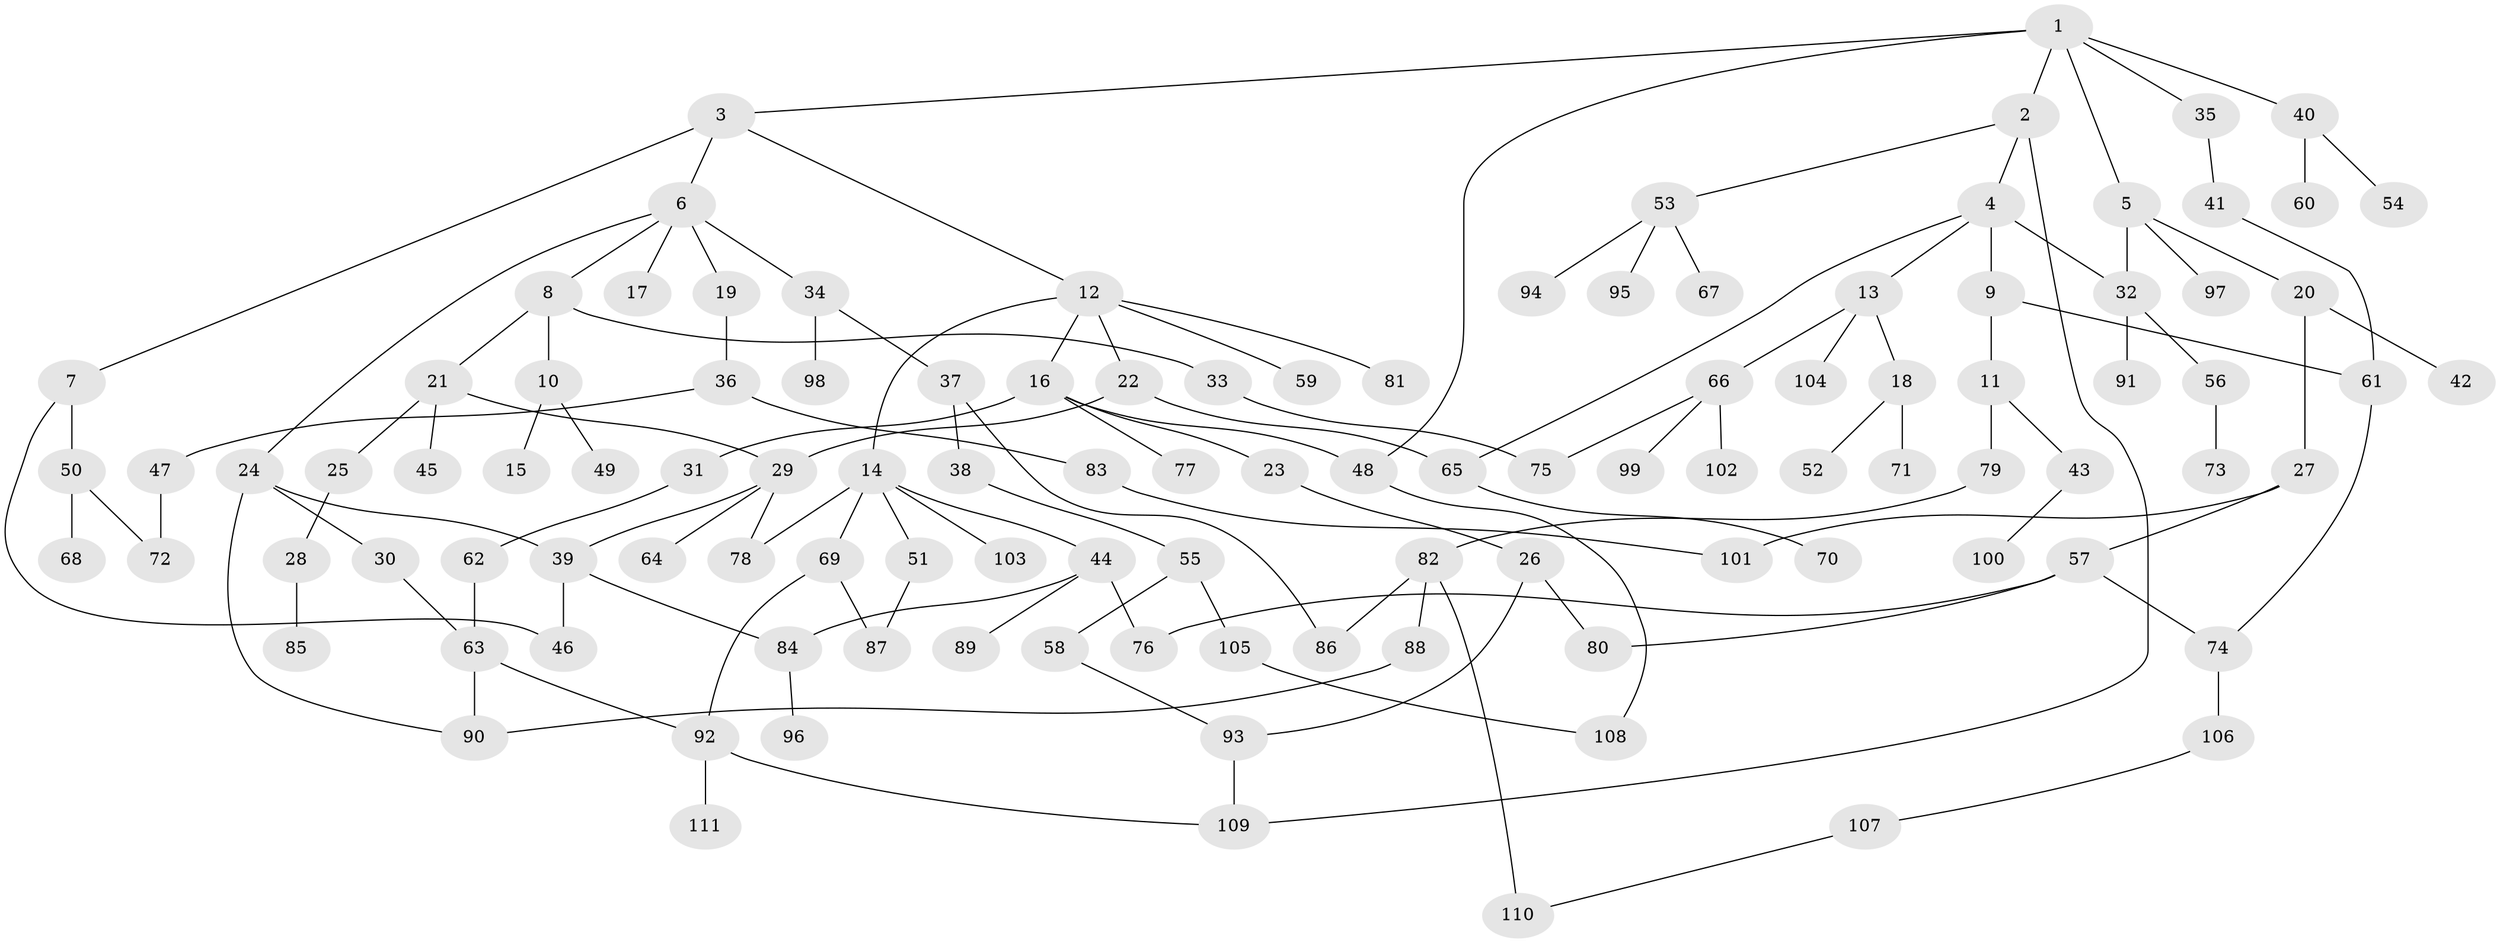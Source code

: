 // coarse degree distribution, {7: 0.03896103896103896, 4: 0.15584415584415584, 5: 0.05194805194805195, 3: 0.16883116883116883, 8: 0.012987012987012988, 1: 0.2857142857142857, 2: 0.2857142857142857}
// Generated by graph-tools (version 1.1) at 2025/23/03/03/25 07:23:34]
// undirected, 111 vertices, 136 edges
graph export_dot {
graph [start="1"]
  node [color=gray90,style=filled];
  1;
  2;
  3;
  4;
  5;
  6;
  7;
  8;
  9;
  10;
  11;
  12;
  13;
  14;
  15;
  16;
  17;
  18;
  19;
  20;
  21;
  22;
  23;
  24;
  25;
  26;
  27;
  28;
  29;
  30;
  31;
  32;
  33;
  34;
  35;
  36;
  37;
  38;
  39;
  40;
  41;
  42;
  43;
  44;
  45;
  46;
  47;
  48;
  49;
  50;
  51;
  52;
  53;
  54;
  55;
  56;
  57;
  58;
  59;
  60;
  61;
  62;
  63;
  64;
  65;
  66;
  67;
  68;
  69;
  70;
  71;
  72;
  73;
  74;
  75;
  76;
  77;
  78;
  79;
  80;
  81;
  82;
  83;
  84;
  85;
  86;
  87;
  88;
  89;
  90;
  91;
  92;
  93;
  94;
  95;
  96;
  97;
  98;
  99;
  100;
  101;
  102;
  103;
  104;
  105;
  106;
  107;
  108;
  109;
  110;
  111;
  1 -- 2;
  1 -- 3;
  1 -- 5;
  1 -- 35;
  1 -- 40;
  1 -- 48;
  2 -- 4;
  2 -- 53;
  2 -- 109;
  3 -- 6;
  3 -- 7;
  3 -- 12;
  4 -- 9;
  4 -- 13;
  4 -- 65;
  4 -- 32;
  5 -- 20;
  5 -- 32;
  5 -- 97;
  6 -- 8;
  6 -- 17;
  6 -- 19;
  6 -- 24;
  6 -- 34;
  7 -- 50;
  7 -- 46;
  8 -- 10;
  8 -- 21;
  8 -- 33;
  9 -- 11;
  9 -- 61;
  10 -- 15;
  10 -- 49;
  11 -- 43;
  11 -- 79;
  12 -- 14;
  12 -- 16;
  12 -- 22;
  12 -- 59;
  12 -- 81;
  13 -- 18;
  13 -- 66;
  13 -- 104;
  14 -- 44;
  14 -- 51;
  14 -- 69;
  14 -- 103;
  14 -- 78;
  16 -- 23;
  16 -- 31;
  16 -- 48;
  16 -- 77;
  18 -- 52;
  18 -- 71;
  19 -- 36;
  20 -- 27;
  20 -- 42;
  21 -- 25;
  21 -- 29;
  21 -- 45;
  22 -- 29;
  22 -- 65;
  23 -- 26;
  24 -- 30;
  24 -- 90;
  24 -- 39;
  25 -- 28;
  26 -- 80;
  26 -- 93;
  27 -- 57;
  27 -- 101;
  28 -- 85;
  29 -- 39;
  29 -- 64;
  29 -- 78;
  30 -- 63;
  31 -- 62;
  32 -- 56;
  32 -- 91;
  33 -- 75;
  34 -- 37;
  34 -- 98;
  35 -- 41;
  36 -- 47;
  36 -- 83;
  37 -- 38;
  37 -- 86;
  38 -- 55;
  39 -- 46;
  39 -- 84;
  40 -- 54;
  40 -- 60;
  41 -- 61;
  43 -- 100;
  44 -- 76;
  44 -- 89;
  44 -- 84;
  47 -- 72;
  48 -- 108;
  50 -- 68;
  50 -- 72;
  51 -- 87;
  53 -- 67;
  53 -- 94;
  53 -- 95;
  55 -- 58;
  55 -- 105;
  56 -- 73;
  57 -- 74;
  57 -- 80;
  57 -- 76;
  58 -- 93;
  61 -- 74;
  62 -- 63;
  63 -- 90;
  63 -- 92;
  65 -- 70;
  66 -- 99;
  66 -- 102;
  66 -- 75;
  69 -- 87;
  69 -- 92;
  74 -- 106;
  79 -- 82;
  82 -- 88;
  82 -- 86;
  82 -- 110;
  83 -- 101;
  84 -- 96;
  88 -- 90;
  92 -- 111;
  92 -- 109;
  93 -- 109;
  105 -- 108;
  106 -- 107;
  107 -- 110;
}
